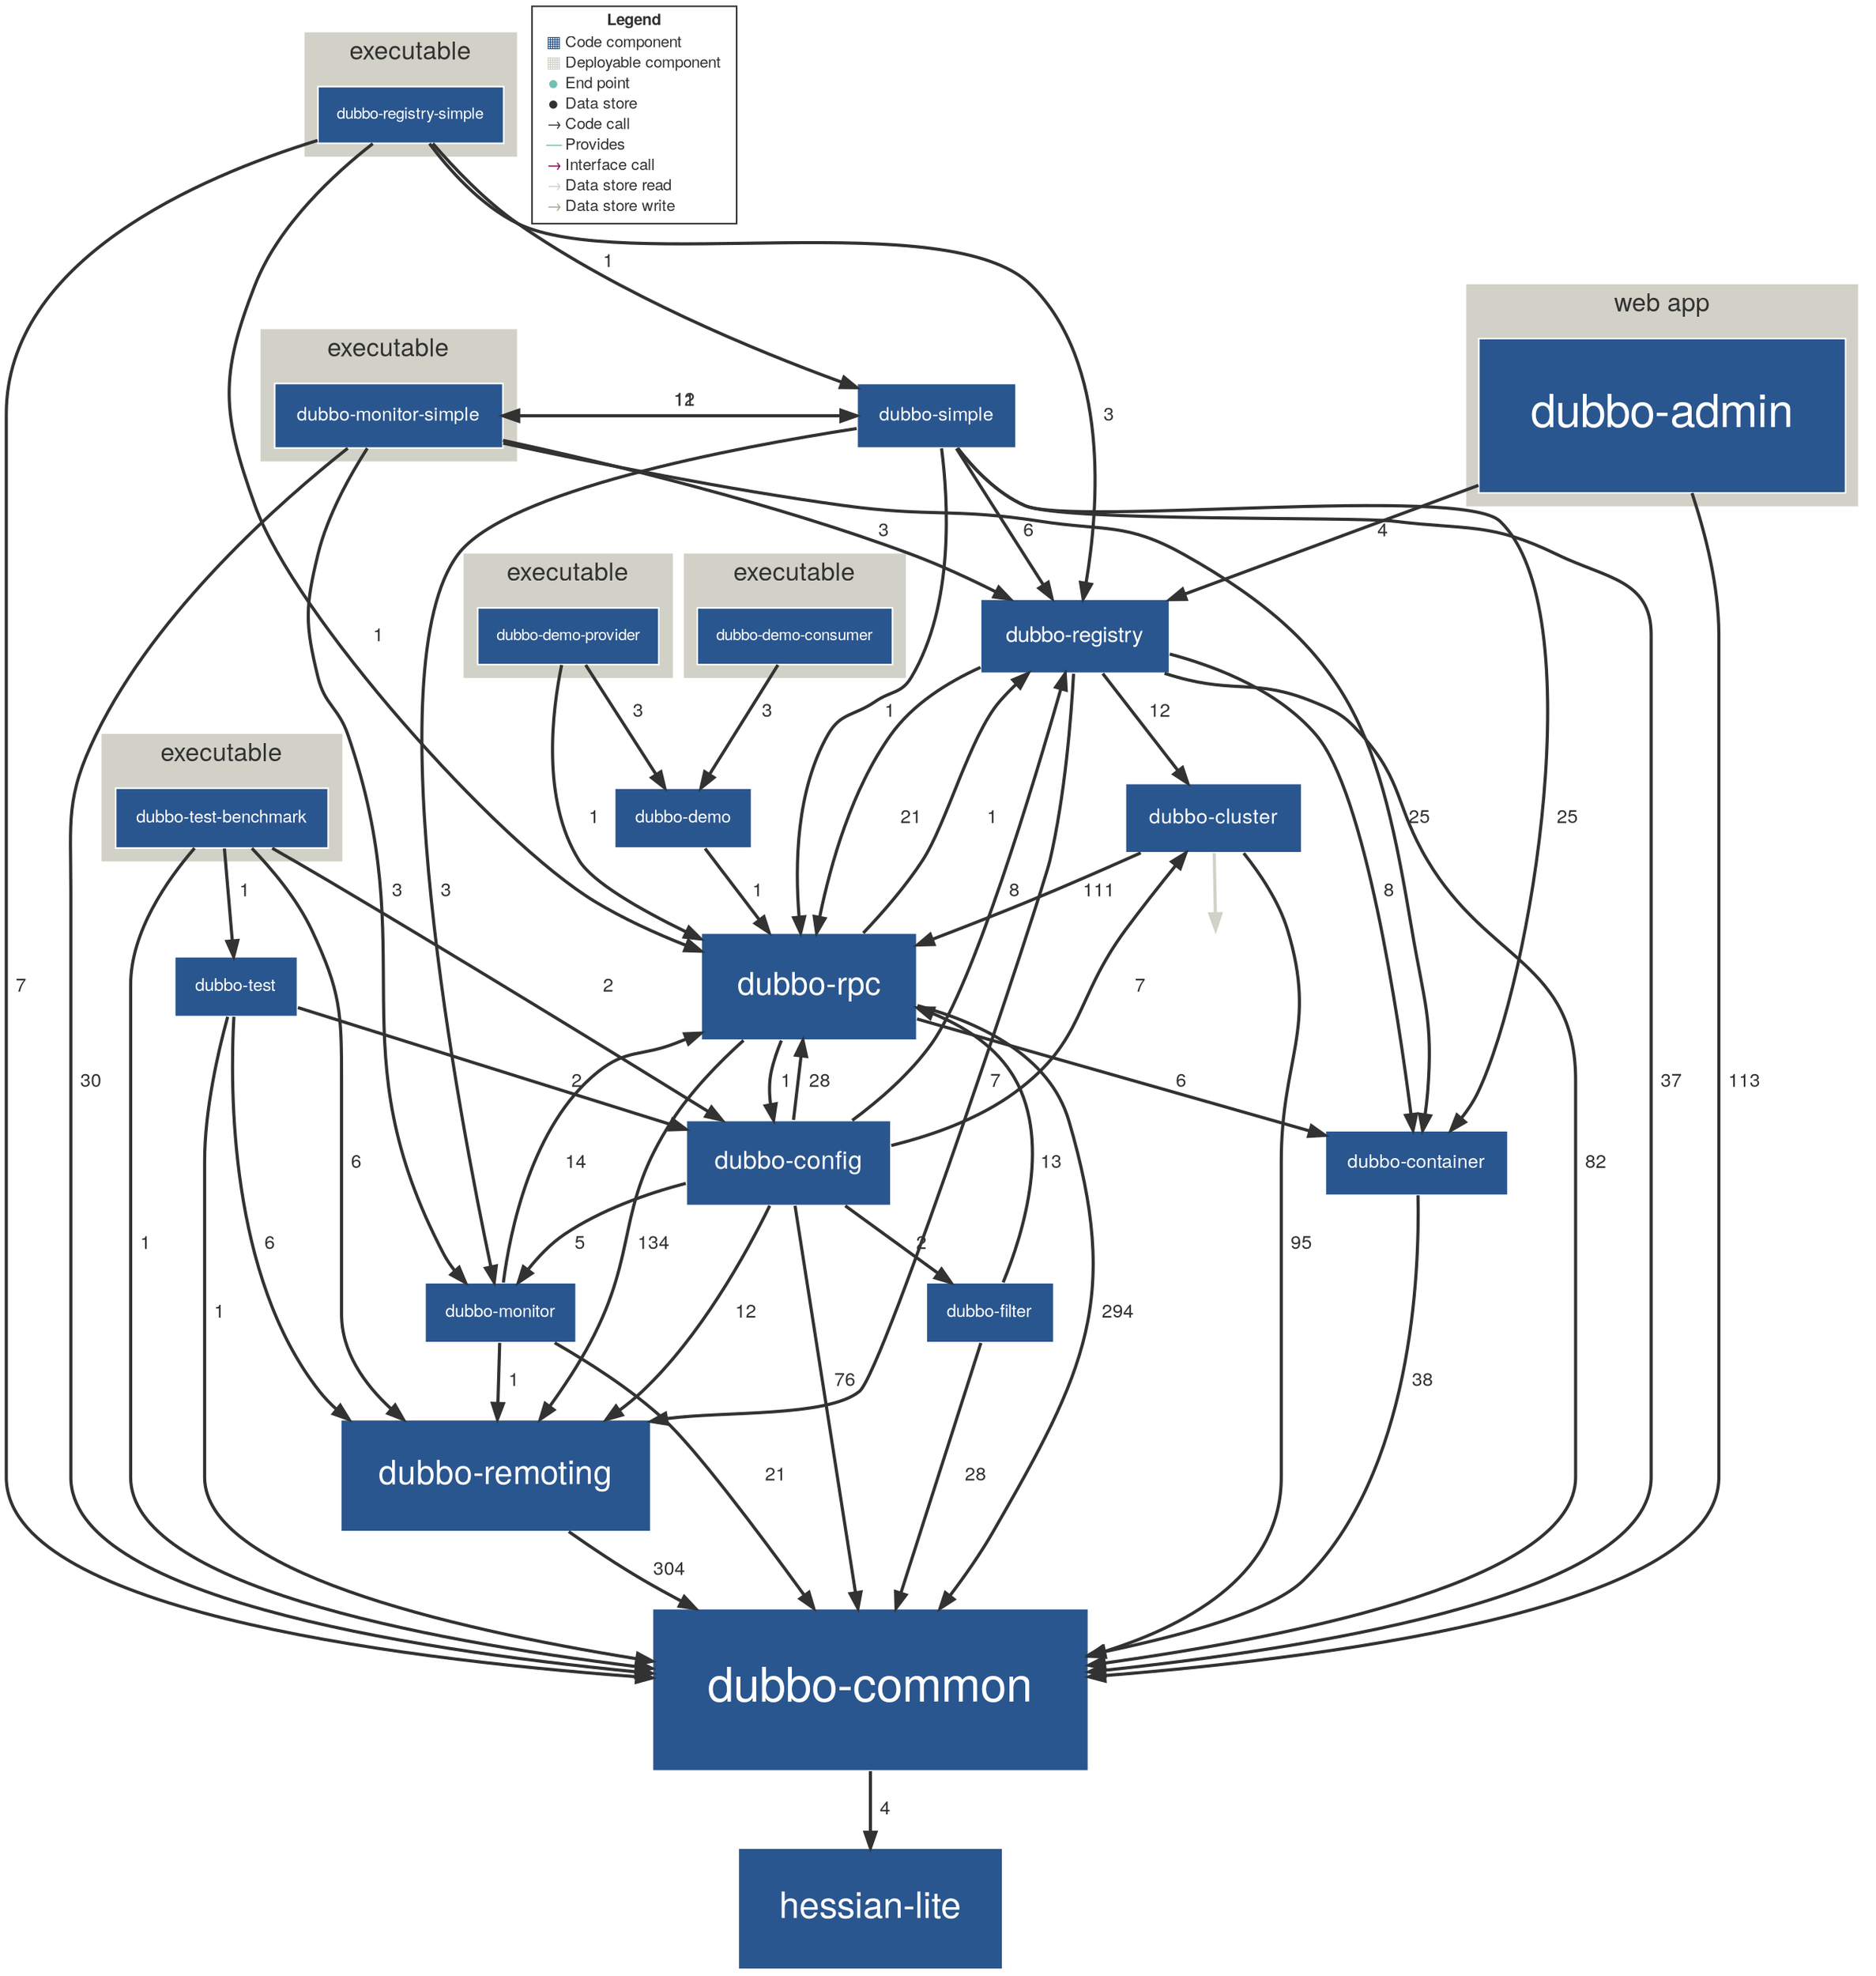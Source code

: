 digraph "Graph" {
compound=true
rankdir=TD
subgraph "cluster-com.alibaba:dubbo-registry-simple" {
style="filled"
color="#D2D1C7"
fontname="Helvetica Neue"
fontsize="16"
fontcolor="#323232"
label="executable"
"com.alibaba:dubbo-registry-simple@com.alibaba:dubbo-registry-simple" [ shape="box" style="filled" fillcolor="#2A568F" penwidth="1" color="#FFFFFF" fontname="Helvetica Neue" fontcolor="#FFFFFF" fontsize="10" margin="0.16" label="dubbo-registry-simple" ]
}
subgraph "cluster-com.alibaba:dubbo-demo-provider" {
style="filled"
color="#D2D1C7"
fontname="Helvetica Neue"
fontsize="16"
fontcolor="#323232"
label="executable"
"com.alibaba:dubbo-demo-provider@com.alibaba:dubbo-demo-provider" [ shape="box" style="filled" fillcolor="#2A568F" penwidth="1" color="#FFFFFF" fontname="Helvetica Neue" fontcolor="#FFFFFF" fontsize="10" margin="0.16" label="dubbo-demo-provider" ]
}
subgraph "cluster-com.alibaba:dubbo-monitor-simple" {
style="filled"
color="#D2D1C7"
fontname="Helvetica Neue"
fontsize="16"
fontcolor="#323232"
label="executable"
"com.alibaba:dubbo-monitor-simple@com.alibaba:dubbo-monitor-simple" [ shape="box" style="filled" fillcolor="#2A568F" penwidth="1" color="#FFFFFF" fontname="Helvetica Neue" fontcolor="#FFFFFF" fontsize="12" margin="0.192" label="dubbo-monitor-simple" ]
}
subgraph "cluster-com.alibaba:dubbo-demo-consumer" {
style="filled"
color="#D2D1C7"
fontname="Helvetica Neue"
fontsize="16"
fontcolor="#323232"
label="executable"
"com.alibaba:dubbo-demo-consumer@com.alibaba:dubbo-demo-consumer" [ shape="box" style="filled" fillcolor="#2A568F" penwidth="1" color="#FFFFFF" fontname="Helvetica Neue" fontcolor="#FFFFFF" fontsize="10" margin="0.16" label="dubbo-demo-consumer" ]
}
subgraph "cluster-com.alibaba:dubbo-test-benchmark" {
style="filled"
color="#D2D1C7"
fontname="Helvetica Neue"
fontsize="16"
fontcolor="#323232"
label="executable"
"com.alibaba:dubbo-test-benchmark@com.alibaba:dubbo-test-benchmark" [ shape="box" style="filled" fillcolor="#2A568F" penwidth="1" color="#FFFFFF" fontname="Helvetica Neue" fontcolor="#FFFFFF" fontsize="11" margin="0.176" label="dubbo-test-benchmark" ]
}
"com.alibaba:dubbo-common@NOT_DEPLOYED" [ shape="box" style="filled" fillcolor="#2A568F" penwidth="1" color="#FFFFFF" fontname="Helvetica Neue" fontcolor="#FFFFFF" fontsize="30" margin="0.48" label="dubbo-common" ]
"com.alibaba:dubbo-filter@NOT_DEPLOYED" [ shape="box" style="filled" fillcolor="#2A568F" penwidth="1" color="#FFFFFF" fontname="Helvetica Neue" fontcolor="#FFFFFF" fontsize="11" margin="0.176" label="dubbo-filter" ]
"com.alibaba:hessian-lite@NOT_DEPLOYED" [ shape="box" style="filled" fillcolor="#2A568F" penwidth="1" color="#FFFFFF" fontname="Helvetica Neue" fontcolor="#FFFFFF" fontsize="23" margin="0.368" label="hessian-lite" ]
"cac4d68f-240b-4052-a035-f559f222c15a@NOT_DEPLOYED" [ shape="box" penwidth="0" fontname="Helvetica Neue" fontcolor="#323232" fontsize="16" image="icon-datastore.png" width="1.000" height="1.000" fixedsize="true" label="" ]
"com.alibaba:dubbo-cluster@NOT_DEPLOYED" [ shape="box" style="filled" fillcolor="#2A568F" penwidth="1" color="#FFFFFF" fontname="Helvetica Neue" fontcolor="#FFFFFF" fontsize="13" margin="0.20800000000000002" label="dubbo-cluster" ]
"com.alibaba:dubbo-simple@NOT_DEPLOYED" [ shape="box" style="filled" fillcolor="#2A568F" penwidth="1" color="#FFFFFF" fontname="Helvetica Neue" fontcolor="#FFFFFF" fontsize="12" margin="0.192" label="dubbo-simple" ]
"com.alibaba:dubbo-registry@NOT_DEPLOYED" [ shape="box" style="filled" fillcolor="#2A568F" penwidth="1" color="#FFFFFF" fontname="Helvetica Neue" fontcolor="#FFFFFF" fontsize="14" margin="0.224" label="dubbo-registry" ]
"com.alibaba:dubbo-monitor@NOT_DEPLOYED" [ shape="box" style="filled" fillcolor="#2A568F" penwidth="1" color="#FFFFFF" fontname="Helvetica Neue" fontcolor="#FFFFFF" fontsize="11" margin="0.176" label="dubbo-monitor" ]
"com.alibaba:dubbo-container@NOT_DEPLOYED" [ shape="box" style="filled" fillcolor="#2A568F" penwidth="1" color="#FFFFFF" fontname="Helvetica Neue" fontcolor="#FFFFFF" fontsize="12" margin="0.192" label="dubbo-container" ]
"com.alibaba:dubbo-test@NOT_DEPLOYED" [ shape="box" style="filled" fillcolor="#2A568F" penwidth="1" color="#FFFFFF" fontname="Helvetica Neue" fontcolor="#FFFFFF" fontsize="11" margin="0.176" label="dubbo-test" ]
"com.alibaba:dubbo-demo@NOT_DEPLOYED" [ shape="box" style="filled" fillcolor="#2A568F" penwidth="1" color="#FFFFFF" fontname="Helvetica Neue" fontcolor="#FFFFFF" fontsize="11" margin="0.176" label="dubbo-demo" ]
"com.alibaba:dubbo-remoting@NOT_DEPLOYED" [ shape="box" style="filled" fillcolor="#2A568F" penwidth="1" color="#FFFFFF" fontname="Helvetica Neue" fontcolor="#FFFFFF" fontsize="21" margin="0.336" label="dubbo-remoting" ]
"com.alibaba:dubbo-config@NOT_DEPLOYED" [ shape="box" style="filled" fillcolor="#2A568F" penwidth="1" color="#FFFFFF" fontname="Helvetica Neue" fontcolor="#FFFFFF" fontsize="16" margin="0.256" label="dubbo-config" ]
"com.alibaba:dubbo-rpc@NOT_DEPLOYED" [ shape="box" style="filled" fillcolor="#2A568F" penwidth="1" color="#FFFFFF" fontname="Helvetica Neue" fontcolor="#FFFFFF" fontsize="20" margin="0.32" label="dubbo-rpc" ]
subgraph "cluster-com.alibaba:dubbo-admin" {
style="filled"
color="#D2D1C7"
fontname="Helvetica Neue"
fontsize="16"
fontcolor="#323232"
label="web app"
"com.alibaba:dubbo-admin@com.alibaba:dubbo-admin" [ shape="box" style="filled" fillcolor="#2A568F" penwidth="1" color="#FFFFFF" fontname="Helvetica Neue" fontcolor="#FFFFFF" fontsize="29" margin="0.464" label="dubbo-admin" ]
}
"com.alibaba:dubbo-registry-simple@com.alibaba:dubbo-registry-simple" -> "com.alibaba:dubbo-common@NOT_DEPLOYED" [ penwidth="2" color="#323232" fontcolor="#323232" fontname="Helvetica Neue" fontsize="12" label="  7" ]
"com.alibaba:dubbo-registry-simple@com.alibaba:dubbo-registry-simple" -> "com.alibaba:dubbo-simple@NOT_DEPLOYED" [ penwidth="2" color="#323232" fontcolor="#323232" fontname="Helvetica Neue" fontsize="12" label="  1" ]
"com.alibaba:dubbo-registry-simple@com.alibaba:dubbo-registry-simple" -> "com.alibaba:dubbo-registry@NOT_DEPLOYED" [ penwidth="2" color="#323232" fontcolor="#323232" fontname="Helvetica Neue" fontsize="12" label="  3" ]
"com.alibaba:dubbo-registry-simple@com.alibaba:dubbo-registry-simple" -> "com.alibaba:dubbo-rpc@NOT_DEPLOYED" [ penwidth="2" color="#323232" fontcolor="#323232" fontname="Helvetica Neue" fontsize="12" label="  1" ]
"com.alibaba:dubbo-demo-provider@com.alibaba:dubbo-demo-provider" -> "com.alibaba:dubbo-demo@NOT_DEPLOYED" [ penwidth="2" color="#323232" fontcolor="#323232" fontname="Helvetica Neue" fontsize="12" label="  3" ]
"com.alibaba:dubbo-demo-provider@com.alibaba:dubbo-demo-provider" -> "com.alibaba:dubbo-rpc@NOT_DEPLOYED" [ penwidth="2" color="#323232" fontcolor="#323232" fontname="Helvetica Neue" fontsize="12" label="  1" ]
"com.alibaba:dubbo-monitor-simple@com.alibaba:dubbo-monitor-simple" -> "com.alibaba:dubbo-common@NOT_DEPLOYED" [ penwidth="2" color="#323232" fontcolor="#323232" fontname="Helvetica Neue" fontsize="12" label="  30" ]
"com.alibaba:dubbo-monitor-simple@com.alibaba:dubbo-monitor-simple" -> "com.alibaba:dubbo-simple@NOT_DEPLOYED" [ penwidth="2" color="#323232" fontcolor="#323232" fontname="Helvetica Neue" fontsize="12" label="  12" ]
"com.alibaba:dubbo-monitor-simple@com.alibaba:dubbo-monitor-simple" -> "com.alibaba:dubbo-registry@NOT_DEPLOYED" [ penwidth="2" color="#323232" fontcolor="#323232" fontname="Helvetica Neue" fontsize="12" label="  3" ]
"com.alibaba:dubbo-monitor-simple@com.alibaba:dubbo-monitor-simple" -> "com.alibaba:dubbo-monitor@NOT_DEPLOYED" [ penwidth="2" color="#323232" fontcolor="#323232" fontname="Helvetica Neue" fontsize="12" label="  3" ]
"com.alibaba:dubbo-monitor-simple@com.alibaba:dubbo-monitor-simple" -> "com.alibaba:dubbo-container@NOT_DEPLOYED" [ penwidth="2" color="#323232" fontcolor="#323232" fontname="Helvetica Neue" fontsize="12" label="  25" ]
"com.alibaba:dubbo-demo-consumer@com.alibaba:dubbo-demo-consumer" -> "com.alibaba:dubbo-demo@NOT_DEPLOYED" [ penwidth="2" color="#323232" fontcolor="#323232" fontname="Helvetica Neue" fontsize="12" label="  3" ]
"com.alibaba:dubbo-test-benchmark@com.alibaba:dubbo-test-benchmark" -> "com.alibaba:dubbo-common@NOT_DEPLOYED" [ penwidth="2" color="#323232" fontcolor="#323232" fontname="Helvetica Neue" fontsize="12" label="  1" ]
"com.alibaba:dubbo-test-benchmark@com.alibaba:dubbo-test-benchmark" -> "com.alibaba:dubbo-test@NOT_DEPLOYED" [ penwidth="2" color="#323232" fontcolor="#323232" fontname="Helvetica Neue" fontsize="12" label="  1" ]
"com.alibaba:dubbo-test-benchmark@com.alibaba:dubbo-test-benchmark" -> "com.alibaba:dubbo-remoting@NOT_DEPLOYED" [ penwidth="2" color="#323232" fontcolor="#323232" fontname="Helvetica Neue" fontsize="12" label="  6" ]
"com.alibaba:dubbo-test-benchmark@com.alibaba:dubbo-test-benchmark" -> "com.alibaba:dubbo-config@NOT_DEPLOYED" [ penwidth="2" color="#323232" fontcolor="#323232" fontname="Helvetica Neue" fontsize="12" label="  2" ]
"com.alibaba:dubbo-common@NOT_DEPLOYED" -> "com.alibaba:hessian-lite@NOT_DEPLOYED" [ penwidth="2" color="#323232" fontcolor="#323232" fontname="Helvetica Neue" fontsize="12" label="  4" ]
"com.alibaba:dubbo-filter@NOT_DEPLOYED" -> "com.alibaba:dubbo-common@NOT_DEPLOYED" [ penwidth="2" color="#323232" fontcolor="#323232" fontname="Helvetica Neue" fontsize="12" label="  28" ]
"com.alibaba:dubbo-filter@NOT_DEPLOYED" -> "com.alibaba:dubbo-rpc@NOT_DEPLOYED" [ penwidth="2" color="#323232" fontcolor="#323232" fontname="Helvetica Neue" fontsize="12" label="  13" ]
"com.alibaba:dubbo-cluster@NOT_DEPLOYED" -> "com.alibaba:dubbo-common@NOT_DEPLOYED" [ penwidth="2" color="#323232" fontcolor="#323232" fontname="Helvetica Neue" fontsize="12" label="  95" ]
"com.alibaba:dubbo-cluster@NOT_DEPLOYED" -> "cac4d68f-240b-4052-a035-f559f222c15a@NOT_DEPLOYED" [ penwidth="2" color="#D2D1C7" fontcolor="#D2D1C7" fontname="Helvetica Neue" fontsize="12" label="" ]
"com.alibaba:dubbo-cluster@NOT_DEPLOYED" -> "com.alibaba:dubbo-rpc@NOT_DEPLOYED" [ penwidth="2" color="#323232" fontcolor="#323232" fontname="Helvetica Neue" fontsize="12" label="  111" ]
"com.alibaba:dubbo-simple@NOT_DEPLOYED" -> "com.alibaba:dubbo-monitor-simple@com.alibaba:dubbo-monitor-simple" [ penwidth="2" color="#323232" fontcolor="#323232" fontname="Helvetica Neue" fontsize="12" label="  11" ]
"com.alibaba:dubbo-simple@NOT_DEPLOYED" -> "com.alibaba:dubbo-common@NOT_DEPLOYED" [ penwidth="2" color="#323232" fontcolor="#323232" fontname="Helvetica Neue" fontsize="12" label="  37" ]
"com.alibaba:dubbo-simple@NOT_DEPLOYED" -> "com.alibaba:dubbo-registry@NOT_DEPLOYED" [ penwidth="2" color="#323232" fontcolor="#323232" fontname="Helvetica Neue" fontsize="12" label="  6" ]
"com.alibaba:dubbo-simple@NOT_DEPLOYED" -> "com.alibaba:dubbo-monitor@NOT_DEPLOYED" [ penwidth="2" color="#323232" fontcolor="#323232" fontname="Helvetica Neue" fontsize="12" label="  3" ]
"com.alibaba:dubbo-simple@NOT_DEPLOYED" -> "com.alibaba:dubbo-container@NOT_DEPLOYED" [ penwidth="2" color="#323232" fontcolor="#323232" fontname="Helvetica Neue" fontsize="12" label="  25" ]
"com.alibaba:dubbo-simple@NOT_DEPLOYED" -> "com.alibaba:dubbo-rpc@NOT_DEPLOYED" [ penwidth="2" color="#323232" fontcolor="#323232" fontname="Helvetica Neue" fontsize="12" label="  1" ]
"com.alibaba:dubbo-registry@NOT_DEPLOYED" -> "com.alibaba:dubbo-common@NOT_DEPLOYED" [ penwidth="2" color="#323232" fontcolor="#323232" fontname="Helvetica Neue" fontsize="12" label="  82" ]
"com.alibaba:dubbo-registry@NOT_DEPLOYED" -> "com.alibaba:dubbo-cluster@NOT_DEPLOYED" [ penwidth="2" color="#323232" fontcolor="#323232" fontname="Helvetica Neue" fontsize="12" label="  12" ]
"com.alibaba:dubbo-registry@NOT_DEPLOYED" -> "com.alibaba:dubbo-container@NOT_DEPLOYED" [ penwidth="2" color="#323232" fontcolor="#323232" fontname="Helvetica Neue" fontsize="12" label="  8" ]
"com.alibaba:dubbo-registry@NOT_DEPLOYED" -> "com.alibaba:dubbo-remoting@NOT_DEPLOYED" [ penwidth="2" color="#323232" fontcolor="#323232" fontname="Helvetica Neue" fontsize="12" label="  7" ]
"com.alibaba:dubbo-registry@NOT_DEPLOYED" -> "com.alibaba:dubbo-rpc@NOT_DEPLOYED" [ penwidth="2" color="#323232" fontcolor="#323232" fontname="Helvetica Neue" fontsize="12" label="  21" ]
"com.alibaba:dubbo-monitor@NOT_DEPLOYED" -> "com.alibaba:dubbo-common@NOT_DEPLOYED" [ penwidth="2" color="#323232" fontcolor="#323232" fontname="Helvetica Neue" fontsize="12" label="  21" ]
"com.alibaba:dubbo-monitor@NOT_DEPLOYED" -> "com.alibaba:dubbo-remoting@NOT_DEPLOYED" [ penwidth="2" color="#323232" fontcolor="#323232" fontname="Helvetica Neue" fontsize="12" label="  1" ]
"com.alibaba:dubbo-monitor@NOT_DEPLOYED" -> "com.alibaba:dubbo-rpc@NOT_DEPLOYED" [ penwidth="2" color="#323232" fontcolor="#323232" fontname="Helvetica Neue" fontsize="12" label="  14" ]
"com.alibaba:dubbo-container@NOT_DEPLOYED" -> "com.alibaba:dubbo-common@NOT_DEPLOYED" [ penwidth="2" color="#323232" fontcolor="#323232" fontname="Helvetica Neue" fontsize="12" label="  38" ]
"com.alibaba:dubbo-test@NOT_DEPLOYED" -> "com.alibaba:dubbo-common@NOT_DEPLOYED" [ penwidth="2" color="#323232" fontcolor="#323232" fontname="Helvetica Neue" fontsize="12" label="  1" ]
"com.alibaba:dubbo-test@NOT_DEPLOYED" -> "com.alibaba:dubbo-remoting@NOT_DEPLOYED" [ penwidth="2" color="#323232" fontcolor="#323232" fontname="Helvetica Neue" fontsize="12" label="  6" ]
"com.alibaba:dubbo-test@NOT_DEPLOYED" -> "com.alibaba:dubbo-config@NOT_DEPLOYED" [ penwidth="2" color="#323232" fontcolor="#323232" fontname="Helvetica Neue" fontsize="12" label="  2" ]
"com.alibaba:dubbo-demo@NOT_DEPLOYED" -> "com.alibaba:dubbo-rpc@NOT_DEPLOYED" [ penwidth="2" color="#323232" fontcolor="#323232" fontname="Helvetica Neue" fontsize="12" label="  1" ]
"com.alibaba:dubbo-remoting@NOT_DEPLOYED" -> "com.alibaba:dubbo-common@NOT_DEPLOYED" [ penwidth="2" color="#323232" fontcolor="#323232" fontname="Helvetica Neue" fontsize="12" label="  304" ]
"com.alibaba:dubbo-config@NOT_DEPLOYED" -> "com.alibaba:dubbo-common@NOT_DEPLOYED" [ penwidth="2" color="#323232" fontcolor="#323232" fontname="Helvetica Neue" fontsize="12" label="  76" ]
"com.alibaba:dubbo-config@NOT_DEPLOYED" -> "com.alibaba:dubbo-filter@NOT_DEPLOYED" [ penwidth="2" color="#323232" fontcolor="#323232" fontname="Helvetica Neue" fontsize="12" label="  2" ]
"com.alibaba:dubbo-config@NOT_DEPLOYED" -> "com.alibaba:dubbo-cluster@NOT_DEPLOYED" [ penwidth="2" color="#323232" fontcolor="#323232" fontname="Helvetica Neue" fontsize="12" label="  7" ]
"com.alibaba:dubbo-config@NOT_DEPLOYED" -> "com.alibaba:dubbo-registry@NOT_DEPLOYED" [ penwidth="2" color="#323232" fontcolor="#323232" fontname="Helvetica Neue" fontsize="12" label="  8" ]
"com.alibaba:dubbo-config@NOT_DEPLOYED" -> "com.alibaba:dubbo-monitor@NOT_DEPLOYED" [ penwidth="2" color="#323232" fontcolor="#323232" fontname="Helvetica Neue" fontsize="12" label="  5" ]
"com.alibaba:dubbo-config@NOT_DEPLOYED" -> "com.alibaba:dubbo-remoting@NOT_DEPLOYED" [ penwidth="2" color="#323232" fontcolor="#323232" fontname="Helvetica Neue" fontsize="12" label="  12" ]
"com.alibaba:dubbo-config@NOT_DEPLOYED" -> "com.alibaba:dubbo-rpc@NOT_DEPLOYED" [ penwidth="2" color="#323232" fontcolor="#323232" fontname="Helvetica Neue" fontsize="12" label="  28" ]
"com.alibaba:dubbo-rpc@NOT_DEPLOYED" -> "com.alibaba:dubbo-common@NOT_DEPLOYED" [ penwidth="2" color="#323232" fontcolor="#323232" fontname="Helvetica Neue" fontsize="12" label="  294" ]
"com.alibaba:dubbo-rpc@NOT_DEPLOYED" -> "com.alibaba:dubbo-registry@NOT_DEPLOYED" [ penwidth="2" color="#323232" fontcolor="#323232" fontname="Helvetica Neue" fontsize="12" label="  1" ]
"com.alibaba:dubbo-rpc@NOT_DEPLOYED" -> "com.alibaba:dubbo-container@NOT_DEPLOYED" [ penwidth="2" color="#323232" fontcolor="#323232" fontname="Helvetica Neue" fontsize="12" label="  6" ]
"com.alibaba:dubbo-rpc@NOT_DEPLOYED" -> "com.alibaba:dubbo-remoting@NOT_DEPLOYED" [ penwidth="2" color="#323232" fontcolor="#323232" fontname="Helvetica Neue" fontsize="12" label="  134" ]
"com.alibaba:dubbo-rpc@NOT_DEPLOYED" -> "com.alibaba:dubbo-config@NOT_DEPLOYED" [ penwidth="2" color="#323232" fontcolor="#323232" fontname="Helvetica Neue" fontsize="12" label="  1" ]
"com.alibaba:dubbo-admin@com.alibaba:dubbo-admin" -> "com.alibaba:dubbo-common@NOT_DEPLOYED" [ penwidth="2" color="#323232" fontcolor="#323232" fontname="Helvetica Neue" fontsize="12" label="  113" ]
"com.alibaba:dubbo-admin@com.alibaba:dubbo-admin" -> "com.alibaba:dubbo-registry@NOT_DEPLOYED" [ penwidth="2" color="#323232" fontcolor="#323232" fontname="Helvetica Neue" fontsize="12" label="  4" ]
"LEGEND" [ shape="box" style="filled" fillcolor="#FFFFFF" penwidth="1" color="#323232" fontname="Helvetica Neue" fontcolor="#323232" fontsize="10" label=<<TABLE BORDER="0" CELLPADDING="1" CELLSPACING="0">
<TR><TD COLSPAN="2"><B>Legend</B></TD></TR>
<TR><TD><FONT COLOR="#2A568F">&#9638;</FONT></TD><TD ALIGN="left">Code component</TD></TR>
<TR><TD><FONT COLOR="#D2D1C7">&#9638;</FONT></TD><TD ALIGN="left">Deployable component</TD></TR>
<TR><TD><FONT COLOR="#72C0B4">&#9679;</FONT></TD><TD ALIGN="left">End point</TD></TR>
<TR><TD><FONT COLOR="#323232">&#9679;</FONT></TD><TD ALIGN="left">Data store</TD></TR>
<TR><TD><FONT COLOR="#323232">&rarr;</FONT></TD><TD ALIGN="left">Code call</TD></TR>
<TR><TD><FONT COLOR="#72C0B4">&#8212;</FONT></TD><TD ALIGN="left">Provides</TD></TR>
<TR><TD><FONT COLOR="#820445">&rarr;</FONT></TD><TD ALIGN="left">Interface call</TD></TR>
<TR><TD><FONT COLOR="#D2D1C7">&rarr;</FONT></TD><TD ALIGN="left">Data store read</TD></TR>
<TR><TD><FONT COLOR="#A4A38F">&rarr;</FONT></TD><TD ALIGN="left">Data store write</TD></TR>
</TABLE>
>  ]
}
